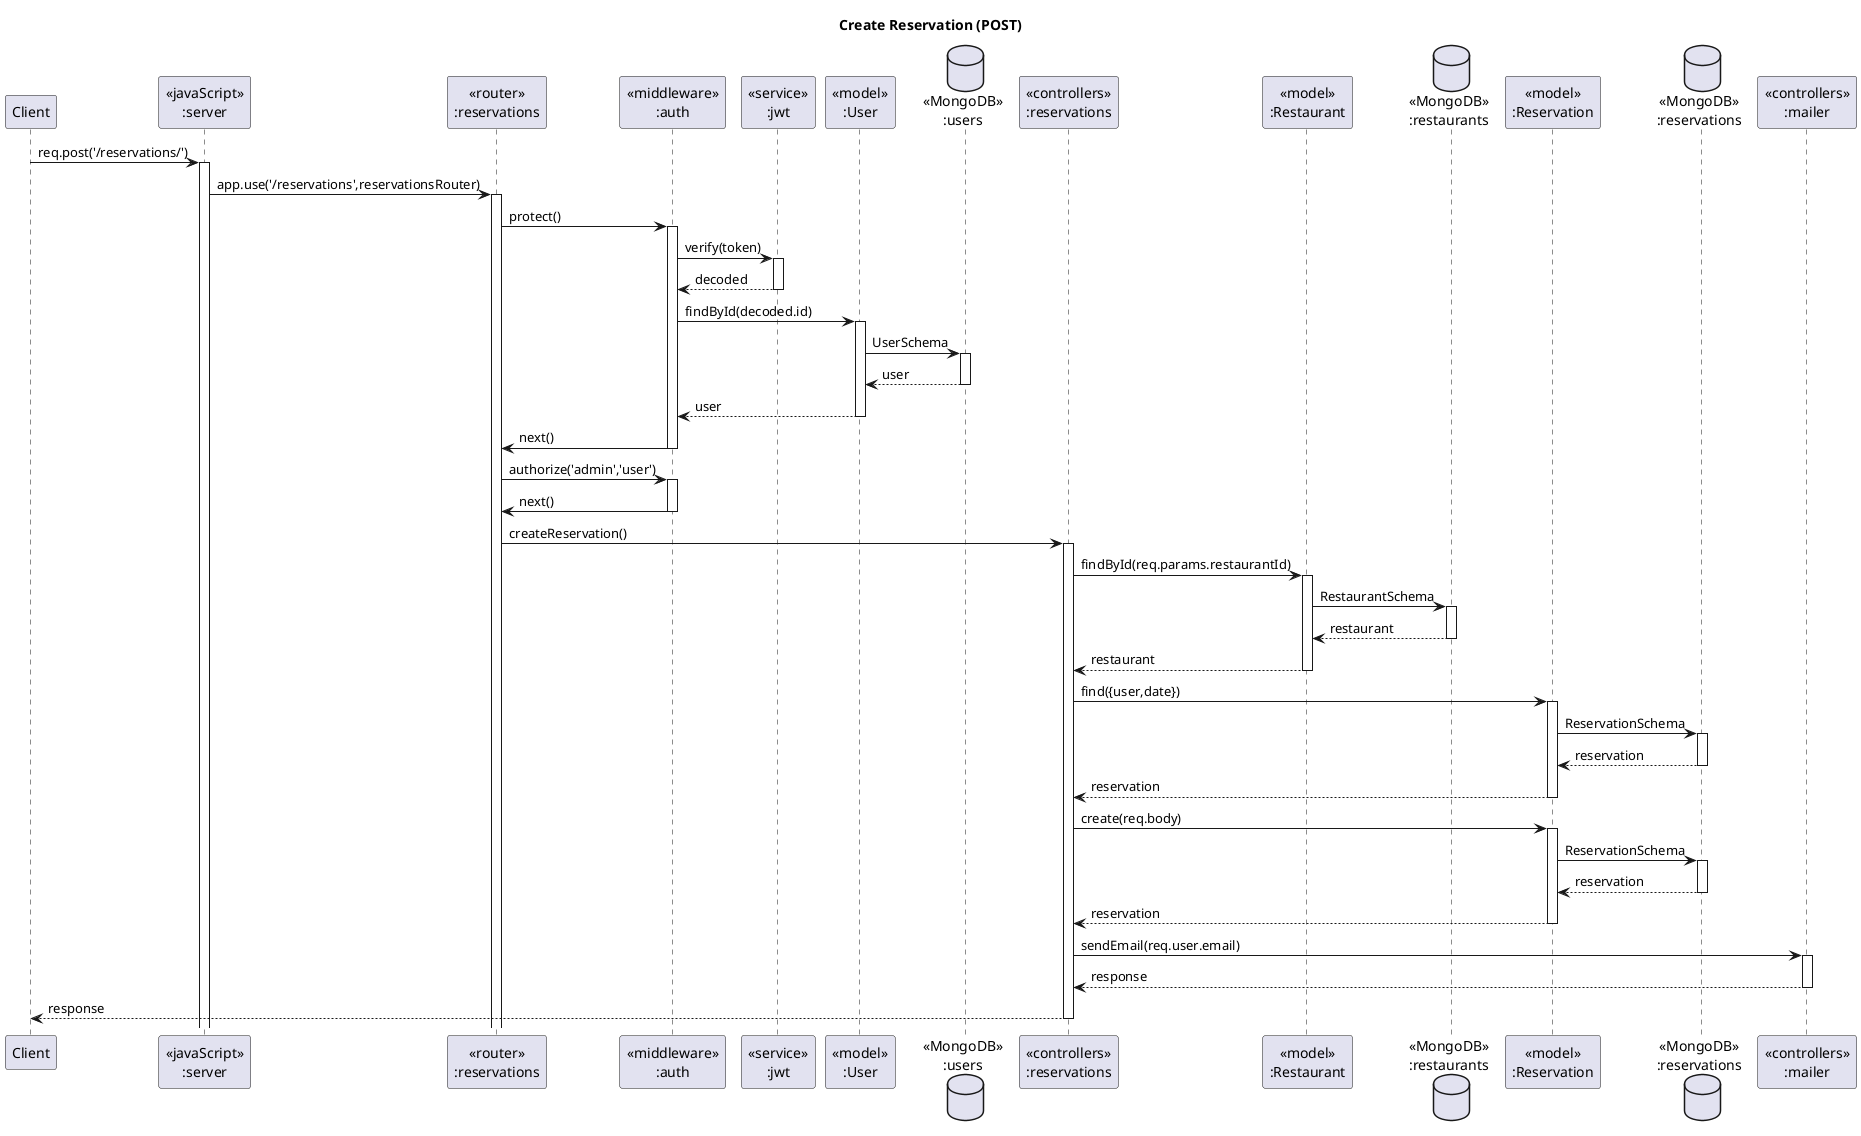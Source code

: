 @startuml Create Reservation (POST)

' header Sameple VacQ Sequence Diagram
' footer Page %page% of %lastpage%
title "Create Reservation (POST)"

participant "Client" as client
participant "<<javaScript>>\n:server" as server
participant "<<router>>\n:reservations" as reservationsRouter
participant "<<middleware>>\n:auth" as authMiddleware
participant "<<service>>\n:jwt" as jwtService
participant "<<model>>\n:User" as userModel
database "<<MongoDB>>\n:users" as users
participant "<<controllers>>\n:reservations" as reservationsController
participant "<<model>>\n:Restaurant" as restaurantModel
database "<<MongoDB>>\n:restaurants" as RestaurantsDatabase
participant "<<model>>\n:Reservation" as reservationModel
database "<<MongoDB>>\n:reservations" as ReservationsDatabase
participant "<<controllers>>\n:mailer" as mailerController

client->server ++:req.post('/reservations/')
server->reservationsRouter ++:app.use('/reservations',reservationsRouter)

reservationsRouter -> authMiddleware ++:protect()
authMiddleware -> jwtService ++:verify(token)
jwtService --> authMiddleware --:decoded
authMiddleware -> userModel ++:findById(decoded.id)
userModel -> users ++:UserSchema
users --> userModel --:user
userModel --> authMiddleware --:user
authMiddleware -> reservationsRouter --:next()

reservationsRouter -> authMiddleware ++:authorize('admin','user')
authMiddleware -> reservationsRouter --:next()

reservationsRouter -> reservationsController ++:createReservation()
reservationsController ->restaurantModel ++:findById(req.params.restaurantId)
restaurantModel ->RestaurantsDatabase ++: RestaurantSchema
RestaurantsDatabase --> restaurantModel --: restaurant
restaurantModel --> reservationsController --:restaurant
reservationsController -> reservationModel ++:find({user,date})
reservationModel ->ReservationsDatabase ++: ReservationSchema
ReservationsDatabase --> reservationModel --: reservation
reservationModel --> reservationsController --:reservation
reservationsController->reservationModel ++:create(req.body)
reservationModel ->ReservationsDatabase ++: ReservationSchema
ReservationsDatabase --> reservationModel --: reservation
reservationModel --> reservationsController --:reservation
reservationsController -> mailerController ++:sendEmail(req.user.email)
mailerController --> reservationsController --:response
reservationsController-->client --:response

@enduml
